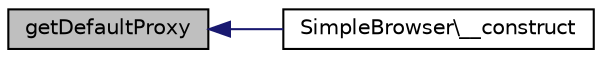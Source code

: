 digraph "getDefaultProxy"
{
  edge [fontname="Helvetica",fontsize="10",labelfontname="Helvetica",labelfontsize="10"];
  node [fontname="Helvetica",fontsize="10",shape=record];
  rankdir="LR";
  Node1 [label="getDefaultProxy",height=0.2,width=0.4,color="black", fillcolor="grey75", style="filled" fontcolor="black"];
  Node1 -> Node2 [dir="back",color="midnightblue",fontsize="10",style="solid",fontname="Helvetica"];
  Node2 [label="SimpleBrowser\\__construct",height=0.2,width=0.4,color="black", fillcolor="white", style="filled",URL="$class_simple_browser.html#a095c5d389db211932136b53f25f39685"];
}
